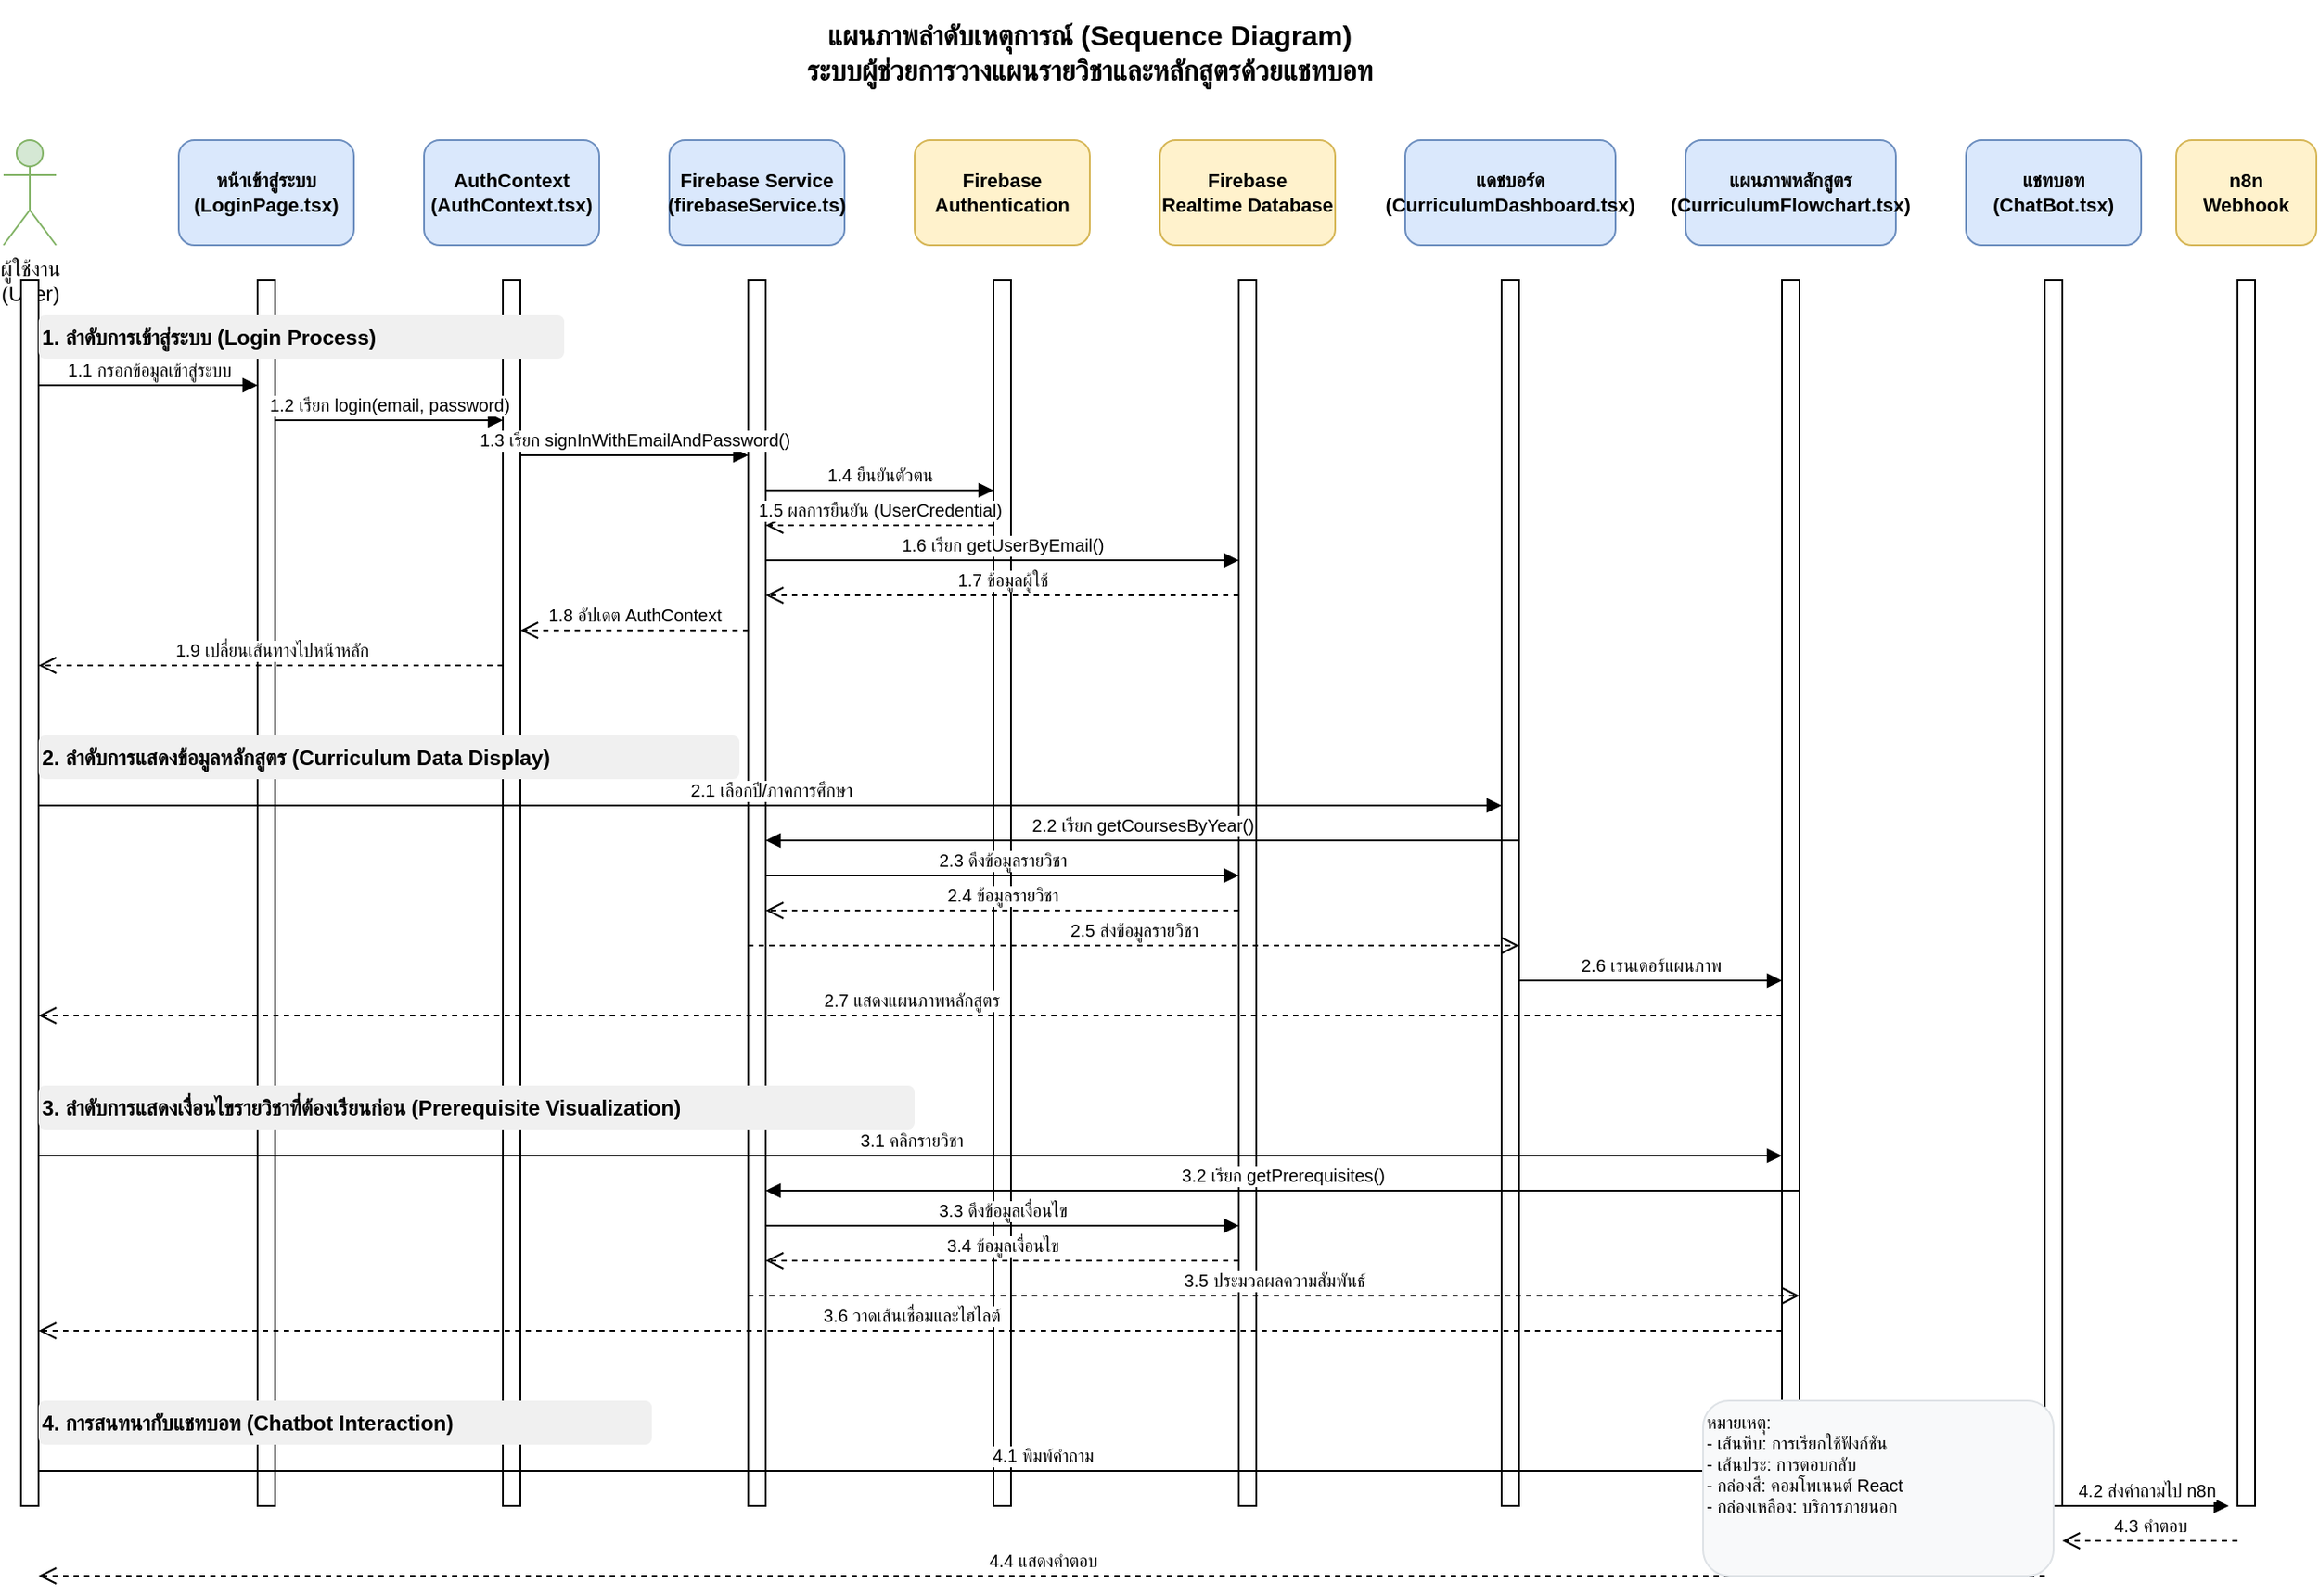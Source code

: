 <mxfile version="22.1.16" type="device">
  <diagram name="Sequence Diagram" id="sequence-diagram">
    <mxGraphModel dx="1422" dy="794" grid="1" gridSize="10" guides="1" tooltips="1" connect="1" arrows="1" fold="1" page="1" pageScale="1" pageWidth="1400" pageHeight="1000" math="0" shadow="0">
      <root>
        <mxCell id="0" />
        <mxCell id="1" parent="0" />
        
        <!-- Title -->
        <mxCell id="title" value="แผนภาพลำดับเหตุการณ์ (Sequence Diagram)&#xa;ระบบผู้ช่วยการวางแผนรายวิชาและหลักสูตรด้วยแชทบอท" style="text;html=1;strokeColor=none;fillColor=none;align=center;verticalAlign=middle;whiteSpace=wrap;rounded=0;fontSize=16;fontStyle=1;" vertex="1" parent="1">
          <mxGeometry x="350" y="20" width="700" height="60" as="geometry" />
        </mxCell>
        
        <!-- Actors/Objects -->
        <!-- User -->
        <mxCell id="user-actor" value="ผู้ใช้งาน&#xa;(User)" style="shape=umlActor;verticalLabelPosition=bottom;verticalAlign=top;html=1;outlineConnect=0;fillColor=#d5e8d4;strokeColor=#82b366;" vertex="1" parent="1">
          <mxGeometry x="80" y="100" width="30" height="60" as="geometry" />
        </mxCell>
        
        <!-- Login Page -->
        <mxCell id="login-page" value="หน้าเข้าสู่ระบบ&#xa;(LoginPage.tsx)" style="rounded=1;whiteSpace=wrap;html=1;fillColor=#dae8fc;strokeColor=#6c8ebf;fontSize=11;fontStyle=1;" vertex="1" parent="1">
          <mxGeometry x="180" y="100" width="100" height="60" as="geometry" />
        </mxCell>
        
        <!-- AuthContext -->
        <mxCell id="auth-context" value="AuthContext&#xa;(AuthContext.tsx)" style="rounded=1;whiteSpace=wrap;html=1;fillColor=#dae8fc;strokeColor=#6c8ebf;fontSize=11;fontStyle=1;" vertex="1" parent="1">
          <mxGeometry x="320" y="100" width="100" height="60" as="geometry" />
        </mxCell>
        
        <!-- Firebase Service -->
        <mxCell id="firebase-service" value="Firebase Service&#xa;(firebaseService.ts)" style="rounded=1;whiteSpace=wrap;html=1;fillColor=#dae8fc;strokeColor=#6c8ebf;fontSize=11;fontStyle=1;" vertex="1" parent="1">
          <mxGeometry x="460" y="100" width="100" height="60" as="geometry" />
        </mxCell>
        
        <!-- Firebase Auth -->
        <mxCell id="firebase-auth" value="Firebase&#xa;Authentication" style="rounded=1;whiteSpace=wrap;html=1;fillColor=#fff2cc;strokeColor=#d6b656;fontSize=11;fontStyle=1;" vertex="1" parent="1">
          <mxGeometry x="600" y="100" width="100" height="60" as="geometry" />
        </mxCell>
        
        <!-- Firebase DB -->
        <mxCell id="firebase-db" value="Firebase&#xa;Realtime Database" style="rounded=1;whiteSpace=wrap;html=1;fillColor=#fff2cc;strokeColor=#d6b656;fontSize=11;fontStyle=1;" vertex="1" parent="1">
          <mxGeometry x="740" y="100" width="100" height="60" as="geometry" />
        </mxCell>
        
        <!-- Dashboard -->
        <mxCell id="dashboard" value="แดชบอร์ด&#xa;(CurriculumDashboard.tsx)" style="rounded=1;whiteSpace=wrap;html=1;fillColor=#dae8fc;strokeColor=#6c8ebf;fontSize=11;fontStyle=1;" vertex="1" parent="1">
          <mxGeometry x="880" y="100" width="120" height="60" as="geometry" />
        </mxCell>
        
        <!-- Flowchart -->
        <mxCell id="flowchart" value="แผนภาพหลักสูตร&#xa;(CurriculumFlowchart.tsx)" style="rounded=1;whiteSpace=wrap;html=1;fillColor=#dae8fc;strokeColor=#6c8ebf;fontSize=11;fontStyle=1;" vertex="1" parent="1">
          <mxGeometry x="1040" y="100" width="120" height="60" as="geometry" />
        </mxCell>
        
        <!-- Chatbot -->
        <mxCell id="chatbot" value="แชทบอท&#xa;(ChatBot.tsx)" style="rounded=1;whiteSpace=wrap;html=1;fillColor=#dae8fc;strokeColor=#6c8ebf;fontSize=11;fontStyle=1;" vertex="1" parent="1">
          <mxGeometry x="1200" y="100" width="100" height="60" as="geometry" />
        </mxCell>
        
        <!-- Lifelines -->
        <mxCell id="user-lifeline" value="" style="html=1;points=[];perimeter=orthogonalPerimeter;outlineConnect=0;targetShapes=umlLifeline;portConstraint=eastwest;newEdgeStyle={&quot;edgeStyle&quot;:&quot;elbowEdgeStyle&quot;,&quot;elbow&quot;:&quot;vertical&quot;,&quot;curved&quot;:0,&quot;rounded&quot;:0};" vertex="1" parent="1">
          <mxGeometry x="90" y="180" width="10" height="700" as="geometry" />
        </mxCell>
        
        <mxCell id="login-lifeline" value="" style="html=1;points=[];perimeter=orthogonalPerimeter;outlineConnect=0;targetShapes=umlLifeline;portConstraint=eastwest;newEdgeStyle={&quot;edgeStyle&quot;:&quot;elbowEdgeStyle&quot;,&quot;elbow&quot;:&quot;vertical&quot;,&quot;curved&quot;:0,&quot;rounded&quot;:0};" vertex="1" parent="1">
          <mxGeometry x="225" y="180" width="10" height="700" as="geometry" />
        </mxCell>
        
        <mxCell id="auth-lifeline" value="" style="html=1;points=[];perimeter=orthogonalPerimeter;outlineConnect=0;targetShapes=umlLifeline;portConstraint=eastwest;newEdgeStyle={&quot;edgeStyle&quot;:&quot;elbowEdgeStyle&quot;,&quot;elbow&quot;:&quot;vertical&quot;,&quot;curved&quot;:0,&quot;rounded&quot;:0};" vertex="1" parent="1">
          <mxGeometry x="365" y="180" width="10" height="700" as="geometry" />
        </mxCell>
        
        <mxCell id="service-lifeline" value="" style="html=1;points=[];perimeter=orthogonalPerimeter;outlineConnect=0;targetShapes=umlLifeline;portConstraint=eastwest;newEdgeStyle={&quot;edgeStyle&quot;:&quot;elbowEdgeStyle&quot;,&quot;elbow&quot;:&quot;vertical&quot;,&quot;curved&quot;:0,&quot;rounded&quot;:0};" vertex="1" parent="1">
          <mxGeometry x="505" y="180" width="10" height="700" as="geometry" />
        </mxCell>
        
        <mxCell id="firebase-auth-lifeline" value="" style="html=1;points=[];perimeter=orthogonalPerimeter;outlineConnect=0;targetShapes=umlLifeline;portConstraint=eastwest;newEdgeStyle={&quot;edgeStyle&quot;:&quot;elbowEdgeStyle&quot;,&quot;elbow&quot;:&quot;vertical&quot;,&quot;curved&quot;:0,&quot;rounded&quot;:0};" vertex="1" parent="1">
          <mxGeometry x="645" y="180" width="10" height="700" as="geometry" />
        </mxCell>
        
        <mxCell id="firebase-db-lifeline" value="" style="html=1;points=[];perimeter=orthogonalPerimeter;outlineConnect=0;targetShapes=umlLifeline;portConstraint=eastwest;newEdgeStyle={&quot;edgeStyle&quot;:&quot;elbowEdgeStyle&quot;,&quot;elbow&quot;:&quot;vertical&quot;,&quot;curved&quot;:0,&quot;rounded&quot;:0};" vertex="1" parent="1">
          <mxGeometry x="785" y="180" width="10" height="700" as="geometry" />
        </mxCell>
        
        <mxCell id="dashboard-lifeline" value="" style="html=1;points=[];perimeter=orthogonalPerimeter;outlineConnect=0;targetShapes=umlLifeline;portConstraint=eastwest;newEdgeStyle={&quot;edgeStyle&quot;:&quot;elbowEdgeStyle&quot;,&quot;elbow&quot;:&quot;vertical&quot;,&quot;curved&quot;:0,&quot;rounded&quot;:0};" vertex="1" parent="1">
          <mxGeometry x="935" y="180" width="10" height="700" as="geometry" />
        </mxCell>
        
        <mxCell id="flowchart-lifeline" value="" style="html=1;points=[];perimeter=orthogonalPerimeter;outlineConnect=0;targetShapes=umlLifeline;portConstraint=eastwest;newEdgeStyle={&quot;edgeStyle&quot;:&quot;elbowEdgeStyle&quot;,&quot;elbow&quot;:&quot;vertical&quot;,&quot;curved&quot;:0,&quot;rounded&quot;:0};" vertex="1" parent="1">
          <mxGeometry x="1095" y="180" width="10" height="700" as="geometry" />
        </mxCell>
        
        <mxCell id="chatbot-lifeline" value="" style="html=1;points=[];perimeter=orthogonalPerimeter;outlineConnect=0;targetShapes=umlLifeline;portConstraint=eastwest;newEdgeStyle={&quot;edgeStyle&quot;:&quot;elbowEdgeStyle&quot;,&quot;elbow&quot;:&quot;vertical&quot;,&quot;curved&quot;:0,&quot;rounded&quot;:0};" vertex="1" parent="1">
          <mxGeometry x="1245" y="180" width="10" height="700" as="geometry" />
        </mxCell>
        
        <!-- Section 1: Login Process -->
        <mxCell id="section1-title" value="1. ลำดับการเข้าสู่ระบบ (Login Process)" style="text;html=1;strokeColor=none;fillColor=#f0f0f0;align=left;verticalAlign=middle;whiteSpace=wrap;rounded=1;fontSize=12;fontStyle=1;" vertex="1" parent="1">
          <mxGeometry x="100" y="200" width="300" height="25" as="geometry" />
        </mxCell>
        
        <!-- Login Messages -->
        <mxCell id="msg1" value="1.1 กรอกข้อมูลเข้าสู่ระบบ" style="html=1;verticalAlign=bottom;endArrow=block;edgeStyle=elbowEdgeStyle;elbow=vertical;curved=0;rounded=0;fontSize=10;" edge="1" parent="1">
          <mxGeometry relative="1" as="geometry">
            <mxPoint x="100" y="240" as="sourcePoint" />
            <mxPoint x="225" y="240" as="targetPoint" />
          </mxGeometry>
        </mxCell>
        
        <mxCell id="msg2" value="1.2 เรียก login(email, password)" style="html=1;verticalAlign=bottom;endArrow=block;edgeStyle=elbowEdgeStyle;elbow=vertical;curved=0;rounded=0;fontSize=10;" edge="1" parent="1">
          <mxGeometry relative="1" as="geometry">
            <mxPoint x="235" y="260" as="sourcePoint" />
            <mxPoint x="365" y="260" as="targetPoint" />
          </mxGeometry>
        </mxCell>
        
        <mxCell id="msg3" value="1.3 เรียก signInWithEmailAndPassword()" style="html=1;verticalAlign=bottom;endArrow=block;edgeStyle=elbowEdgeStyle;elbow=vertical;curved=0;rounded=0;fontSize=10;" edge="1" parent="1">
          <mxGeometry relative="1" as="geometry">
            <mxPoint x="375" y="280" as="sourcePoint" />
            <mxPoint x="505" y="280" as="targetPoint" />
          </mxGeometry>
        </mxCell>
        
        <mxCell id="msg4" value="1.4 ยืนยันตัวตน" style="html=1;verticalAlign=bottom;endArrow=block;edgeStyle=elbowEdgeStyle;elbow=vertical;curved=0;rounded=0;fontSize=10;" edge="1" parent="1">
          <mxGeometry relative="1" as="geometry">
            <mxPoint x="515" y="300" as="sourcePoint" />
            <mxPoint x="645" y="300" as="targetPoint" />
          </mxGeometry>
        </mxCell>
        
        <mxCell id="msg5" value="1.5 ผลการยืนยัน (UserCredential)" style="html=1;verticalAlign=bottom;endArrow=open;dashed=1;endSize=8;edgeStyle=elbowEdgeStyle;elbow=vertical;curved=0;rounded=0;fontSize=10;" edge="1" parent="1">
          <mxGeometry relative="1" as="geometry">
            <mxPoint x="645" y="320" as="sourcePoint" />
            <mxPoint x="515" y="320" as="targetPoint" />
          </mxGeometry>
        </mxCell>
        
        <mxCell id="msg6" value="1.6 เรียก getUserByEmail()" style="html=1;verticalAlign=bottom;endArrow=block;edgeStyle=elbowEdgeStyle;elbow=vertical;curved=0;rounded=0;fontSize=10;" edge="1" parent="1">
          <mxGeometry relative="1" as="geometry">
            <mxPoint x="515" y="340" as="sourcePoint" />
            <mxPoint x="785" y="340" as="targetPoint" />
          </mxGeometry>
        </mxCell>
        
        <mxCell id="msg7" value="1.7 ข้อมูลผู้ใช้" style="html=1;verticalAlign=bottom;endArrow=open;dashed=1;endSize=8;edgeStyle=elbowEdgeStyle;elbow=vertical;curved=0;rounded=0;fontSize=10;" edge="1" parent="1">
          <mxGeometry relative="1" as="geometry">
            <mxPoint x="785" y="360" as="sourcePoint" />
            <mxPoint x="515" y="360" as="targetPoint" />
          </mxGeometry>
        </mxCell>
        
        <mxCell id="msg8" value="1.8 อัปเดต AuthContext" style="html=1;verticalAlign=bottom;endArrow=open;dashed=1;endSize=8;edgeStyle=elbowEdgeStyle;elbow=vertical;curved=0;rounded=0;fontSize=10;" edge="1" parent="1">
          <mxGeometry relative="1" as="geometry">
            <mxPoint x="505" y="380" as="sourcePoint" />
            <mxPoint x="375" y="380" as="targetPoint" />
          </mxGeometry>
        </mxCell>
        
        <mxCell id="msg9" value="1.9 เปลี่ยนเส้นทางไปหน้าหลัก" style="html=1;verticalAlign=bottom;endArrow=open;dashed=1;endSize=8;edgeStyle=elbowEdgeStyle;elbow=vertical;curved=0;rounded=0;fontSize=10;" edge="1" parent="1">
          <mxGeometry relative="1" as="geometry">
            <mxPoint x="365" y="400" as="sourcePoint" />
            <mxPoint x="100" y="400" as="targetPoint" />
          </mxGeometry>
        </mxCell>
        
        <!-- Section 2: Curriculum Data Display -->
        <mxCell id="section2-title" value="2. ลำดับการแสดงข้อมูลหลักสูตร (Curriculum Data Display)" style="text;html=1;strokeColor=none;fillColor=#f0f0f0;align=left;verticalAlign=middle;whiteSpace=wrap;rounded=1;fontSize=12;fontStyle=1;" vertex="1" parent="1">
          <mxGeometry x="100" y="440" width="400" height="25" as="geometry" />
        </mxCell>
        
        <!-- Curriculum Messages -->
        <mxCell id="msg10" value="2.1 เลือกปี/ภาคการศึกษา" style="html=1;verticalAlign=bottom;endArrow=block;edgeStyle=elbowEdgeStyle;elbow=vertical;curved=0;rounded=0;fontSize=10;" edge="1" parent="1">
          <mxGeometry relative="1" as="geometry">
            <mxPoint x="100" y="480" as="sourcePoint" />
            <mxPoint x="935" y="480" as="targetPoint" />
          </mxGeometry>
        </mxCell>
        
        <mxCell id="msg11" value="2.2 เรียก getCoursesByYear()" style="html=1;verticalAlign=bottom;endArrow=block;edgeStyle=elbowEdgeStyle;elbow=vertical;curved=0;rounded=0;fontSize=10;" edge="1" parent="1">
          <mxGeometry relative="1" as="geometry">
            <mxPoint x="945" y="500" as="sourcePoint" />
            <mxPoint x="515" y="500" as="targetPoint" />
          </mxGeometry>
        </mxCell>
        
        <mxCell id="msg12" value="2.3 ดึงข้อมูลรายวิชา" style="html=1;verticalAlign=bottom;endArrow=block;edgeStyle=elbowEdgeStyle;elbow=vertical;curved=0;rounded=0;fontSize=10;" edge="1" parent="1">
          <mxGeometry relative="1" as="geometry">
            <mxPoint x="515" y="520" as="sourcePoint" />
            <mxPoint x="785" y="520" as="targetPoint" />
          </mxGeometry>
        </mxCell>
        
        <mxCell id="msg13" value="2.4 ข้อมูลรายวิชา" style="html=1;verticalAlign=bottom;endArrow=open;dashed=1;endSize=8;edgeStyle=elbowEdgeStyle;elbow=vertical;curved=0;rounded=0;fontSize=10;" edge="1" parent="1">
          <mxGeometry relative="1" as="geometry">
            <mxPoint x="785" y="540" as="sourcePoint" />
            <mxPoint x="515" y="540" as="targetPoint" />
          </mxGeometry>
        </mxCell>
        
        <mxCell id="msg14" value="2.5 ส่งข้อมูลรายวิชา" style="html=1;verticalAlign=bottom;endArrow=open;dashed=1;endSize=8;edgeStyle=elbowEdgeStyle;elbow=vertical;curved=0;rounded=0;fontSize=10;" edge="1" parent="1">
          <mxGeometry relative="1" as="geometry">
            <mxPoint x="505" y="560" as="sourcePoint" />
            <mxPoint x="945" y="560" as="targetPoint" />
          </mxGeometry>
        </mxCell>
        
        <mxCell id="msg15" value="2.6 เรนเดอร์แผนภาพ" style="html=1;verticalAlign=bottom;endArrow=block;edgeStyle=elbowEdgeStyle;elbow=vertical;curved=0;rounded=0;fontSize=10;" edge="1" parent="1">
          <mxGeometry relative="1" as="geometry">
            <mxPoint x="945" y="580" as="sourcePoint" />
            <mxPoint x="1095" y="580" as="targetPoint" />
          </mxGeometry>
        </mxCell>
        
        <mxCell id="msg16" value="2.7 แสดงแผนภาพหลักสูตร" style="html=1;verticalAlign=bottom;endArrow=open;dashed=1;endSize=8;edgeStyle=elbowEdgeStyle;elbow=vertical;curved=0;rounded=0;fontSize=10;" edge="1" parent="1">
          <mxGeometry relative="1" as="geometry">
            <mxPoint x="1095" y="600" as="sourcePoint" />
            <mxPoint x="100" y="600" as="targetPoint" />
          </mxGeometry>
        </mxCell>
        
        <!-- Section 3: Prerequisite Visualization -->
        <mxCell id="section3-title" value="3. ลำดับการแสดงเงื่อนไขรายวิชาที่ต้องเรียนก่อน (Prerequisite Visualization)" style="text;html=1;strokeColor=none;fillColor=#f0f0f0;align=left;verticalAlign=middle;whiteSpace=wrap;rounded=1;fontSize=12;fontStyle=1;" vertex="1" parent="1">
          <mxGeometry x="100" y="640" width="500" height="25" as="geometry" />
        </mxCell>
        
        <!-- Prerequisite Messages -->
        <mxCell id="msg17" value="3.1 คลิกรายวิชา" style="html=1;verticalAlign=bottom;endArrow=block;edgeStyle=elbowEdgeStyle;elbow=vertical;curved=0;rounded=0;fontSize=10;" edge="1" parent="1">
          <mxGeometry relative="1" as="geometry">
            <mxPoint x="100" y="680" as="sourcePoint" />
            <mxPoint x="1095" y="680" as="targetPoint" />
          </mxGeometry>
        </mxCell>
        
        <mxCell id="msg18" value="3.2 เรียก getPrerequisites()" style="html=1;verticalAlign=bottom;endArrow=block;edgeStyle=elbowEdgeStyle;elbow=vertical;curved=0;rounded=0;fontSize=10;" edge="1" parent="1">
          <mxGeometry relative="1" as="geometry">
            <mxPoint x="1105" y="700" as="sourcePoint" />
            <mxPoint x="515" y="700" as="targetPoint" />
          </mxGeometry>
        </mxCell>
        
        <mxCell id="msg19" value="3.3 ดึงข้อมูลเงื่อนไข" style="html=1;verticalAlign=bottom;endArrow=block;edgeStyle=elbowEdgeStyle;elbow=vertical;curved=0;rounded=0;fontSize=10;" edge="1" parent="1">
          <mxGeometry relative="1" as="geometry">
            <mxPoint x="515" y="720" as="sourcePoint" />
            <mxPoint x="785" y="720" as="targetPoint" />
          </mxGeometry>
        </mxCell>
        
        <mxCell id="msg20" value="3.4 ข้อมูลเงื่อนไข" style="html=1;verticalAlign=bottom;endArrow=open;dashed=1;endSize=8;edgeStyle=elbowEdgeStyle;elbow=vertical;curved=0;rounded=0;fontSize=10;" edge="1" parent="1">
          <mxGeometry relative="1" as="geometry">
            <mxPoint x="785" y="740" as="sourcePoint" />
            <mxPoint x="515" y="740" as="targetPoint" />
          </mxGeometry>
        </mxCell>
        
        <mxCell id="msg21" value="3.5 ประมวลผลความสัมพันธ์" style="html=1;verticalAlign=bottom;endArrow=open;dashed=1;endSize=8;edgeStyle=elbowEdgeStyle;elbow=vertical;curved=0;rounded=0;fontSize=10;" edge="1" parent="1">
          <mxGeometry relative="1" as="geometry">
            <mxPoint x="505" y="760" as="sourcePoint" />
            <mxPoint x="1105" y="760" as="targetPoint" />
          </mxGeometry>
        </mxCell>
        
        <mxCell id="msg22" value="3.6 วาดเส้นเชื่อมและไฮไลต์" style="html=1;verticalAlign=bottom;endArrow=open;dashed=1;endSize=8;edgeStyle=elbowEdgeStyle;elbow=vertical;curved=0;rounded=0;fontSize=10;" edge="1" parent="1">
          <mxGeometry relative="1" as="geometry">
            <mxPoint x="1095" y="780" as="sourcePoint" />
            <mxPoint x="100" y="780" as="targetPoint" />
          </mxGeometry>
        </mxCell>
        
        <!-- Section 4: Chatbot Interaction -->
        <mxCell id="section4-title" value="4. การสนทนากับแชทบอท (Chatbot Interaction)" style="text;html=1;strokeColor=none;fillColor=#f0f0f0;align=left;verticalAlign=middle;whiteSpace=wrap;rounded=1;fontSize=12;fontStyle=1;" vertex="1" parent="1">
          <mxGeometry x="100" y="820" width="350" height="25" as="geometry" />
        </mxCell>
        
        <!-- Chatbot Messages -->
        <mxCell id="msg23" value="4.1 พิมพ์คำถาม" style="html=1;verticalAlign=bottom;endArrow=block;edgeStyle=elbowEdgeStyle;elbow=vertical;curved=0;rounded=0;fontSize=10;" edge="1" parent="1">
          <mxGeometry relative="1" as="geometry">
            <mxPoint x="100" y="860" as="sourcePoint" />
            <mxPoint x="1245" y="860" as="targetPoint" />
          </mxGeometry>
        </mxCell>
        
        <mxCell id="msg24" value="4.2 ส่งคำถามไป n8n" style="html=1;verticalAlign=bottom;endArrow=block;edgeStyle=elbowEdgeStyle;elbow=vertical;curved=0;rounded=0;fontSize=10;" edge="1" parent="1">
          <mxGeometry relative="1" as="geometry">
            <mxPoint x="1255" y="880" as="sourcePoint" />
            <mxPoint x="1350" y="880" as="targetPoint" />
          </mxGeometry>
        </mxCell>
        
        <!-- n8n External Service -->
        <mxCell id="n8n-service" value="n8n&#xa;Webhook" style="rounded=1;whiteSpace=wrap;html=1;fillColor=#fff2cc;strokeColor=#d6b656;fontSize=11;fontStyle=1;" vertex="1" parent="1">
          <mxGeometry x="1320" y="100" width="80" height="60" as="geometry" />
        </mxCell>
        
        <mxCell id="n8n-lifeline" value="" style="html=1;points=[];perimeter=orthogonalPerimeter;outlineConnect=0;targetShapes=umlLifeline;portConstraint=eastwest;newEdgeStyle={&quot;edgeStyle&quot;:&quot;elbowEdgeStyle&quot;,&quot;elbow&quot;:&quot;vertical&quot;,&quot;curved&quot;:0,&quot;rounded&quot;:0};" vertex="1" parent="1">
          <mxGeometry x="1355" y="180" width="10" height="700" as="geometry" />
        </mxCell>
        
        <mxCell id="msg25" value="4.3 คำตอบ" style="html=1;verticalAlign=bottom;endArrow=open;dashed=1;endSize=8;edgeStyle=elbowEdgeStyle;elbow=vertical;curved=0;rounded=0;fontSize=10;" edge="1" parent="1">
          <mxGeometry relative="1" as="geometry">
            <mxPoint x="1355" y="900" as="sourcePoint" />
            <mxPoint x="1255" y="900" as="targetPoint" />
          </mxGeometry>
        </mxCell>
        
        <mxCell id="msg26" value="4.4 แสดงคำตอบ" style="html=1;verticalAlign=bottom;endArrow=open;dashed=1;endSize=8;edgeStyle=elbowEdgeStyle;elbow=vertical;curved=0;rounded=0;fontSize=10;" edge="1" parent="1">
          <mxGeometry relative="1" as="geometry">
            <mxPoint x="1245" y="920" as="sourcePoint" />
            <mxPoint x="100" y="920" as="targetPoint" />
          </mxGeometry>
        </mxCell>
        
        <!-- Notes -->
        <mxCell id="note1" value="หมายเหตุ:&#xa;- เส้นทึบ: การเรียกใช้ฟังก์ชัน&#xa;- เส้นประ: การตอบกลับ&#xa;- กล่องสี: คอมโพเนนต์ React&#xa;- กล่องเหลือง: บริการภายนอก" style="rounded=1;whiteSpace=wrap;html=1;fillColor=#f8f9fa;strokeColor=#dee2e6;fontSize=10;align=left;verticalAlign=top;" vertex="1" parent="1">
          <mxGeometry x="1050" y="820" width="200" height="100" as="geometry" />
        </mxCell>
        
      </root>
    </mxGraphModel>
  </diagram>
</mxfile>
